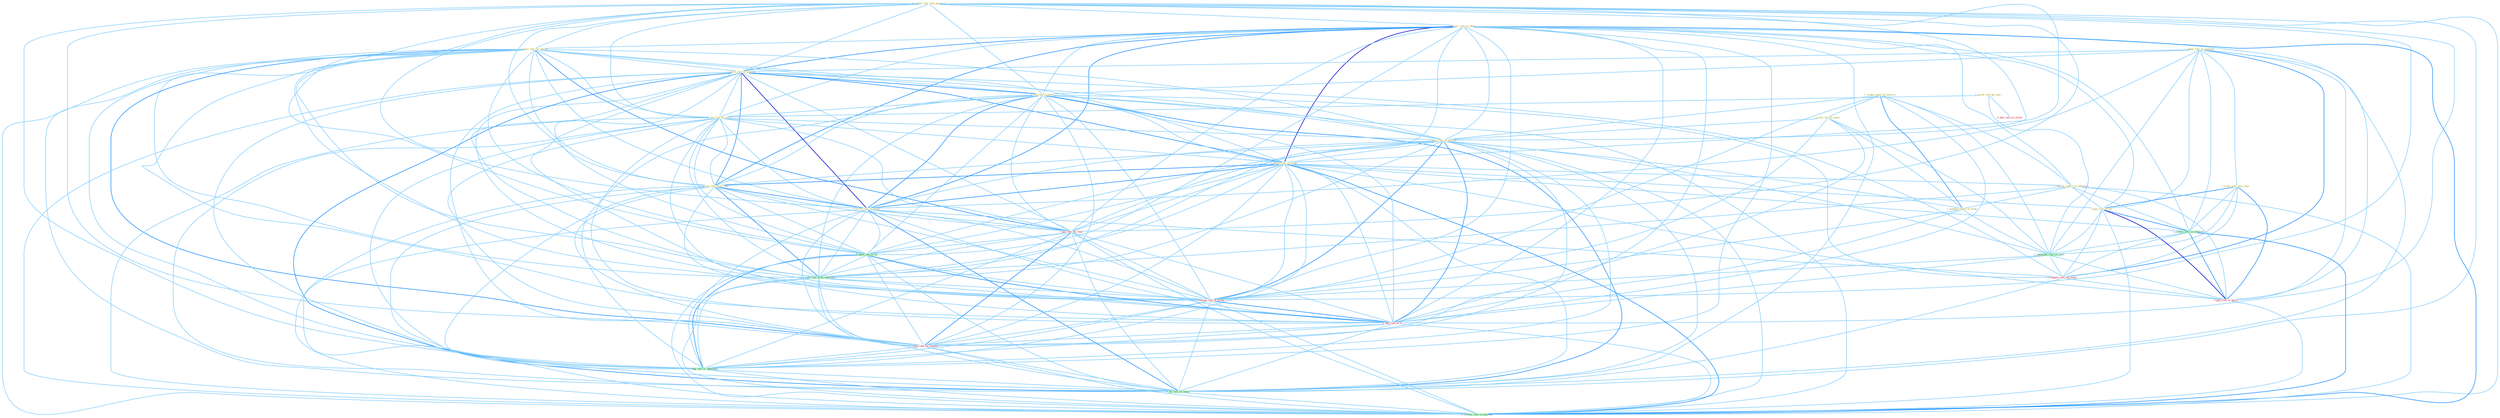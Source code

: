 Graph G{ 
    node
    [shape=polygon,style=filled,width=.5,height=.06,color="#BDFCC9",fixedsize=true,fontsize=4,
    fontcolor="#2f4f4f"];
    {node
    [color="#ffffe0", fontcolor="#8b7d6b"] "0_confus_rate_with_payment " "0_lower_rate_in_effort " "1_credit_report_of_genocid " "1_taken_role_on_strategi " "0_plai_role_over_year " "0_earn_rate_for_period " "1_lower_rate_on_million " "1_await_rule_by_court " "1_avoid_risk_of_reject " "0_cut_rate_on_them " "0_rais_rate_by_point " "1_alter_rate_of_increas " "0_lower_rate_in_come " "1_confirm_report_in_entitynam " "1_plai_role_in_fall " "0_lower_rate_from_hold " "1_lower_rate_on_stock " "1_mandat_report_of_trade "}
{node [color="#fff0f5", fontcolor="#b22222"] "1_pai_rate_for_fund " "1_compar_rate_of_group " "0_support_role_on_condit " "1_had_rate_of_% " "0_hail_rule_as_victori " "1_reduc_rate_for_deposit " "0_plai_role_in_decis "}
edge [color="#B0E2FF"];

	"0_confus_rate_with_payment " -- "0_lower_rate_in_effort " [w="1", color="#87cefa" ];
	"0_confus_rate_with_payment " -- "0_earn_rate_for_period " [w="1", color="#87cefa" ];
	"0_confus_rate_with_payment " -- "1_lower_rate_on_million " [w="1", color="#87cefa" ];
	"0_confus_rate_with_payment " -- "0_cut_rate_on_them " [w="1", color="#87cefa" ];
	"0_confus_rate_with_payment " -- "0_rais_rate_by_point " [w="1", color="#87cefa" ];
	"0_confus_rate_with_payment " -- "1_alter_rate_of_increas " [w="1", color="#87cefa" ];
	"0_confus_rate_with_payment " -- "0_lower_rate_in_come " [w="1", color="#87cefa" ];
	"0_confus_rate_with_payment " -- "0_lower_rate_from_hold " [w="1", color="#87cefa" ];
	"0_confus_rate_with_payment " -- "1_lower_rate_on_stock " [w="1", color="#87cefa" ];
	"0_confus_rate_with_payment " -- "1_pai_rate_for_fund " [w="1", color="#87cefa" ];
	"0_confus_rate_with_payment " -- "0_push_rate_to_% " [w="1", color="#87cefa" ];
	"0_confus_rate_with_payment " -- "0_receiv_rate_from_entitynam " [w="1", color="#87cefa" ];
	"0_confus_rate_with_payment " -- "1_compar_rate_of_group " [w="1", color="#87cefa" ];
	"0_confus_rate_with_payment " -- "1_had_rate_of_% " [w="1", color="#87cefa" ];
	"0_confus_rate_with_payment " -- "1_reduc_rate_for_deposit " [w="1", color="#87cefa" ];
	"0_confus_rate_with_payment " -- "0_nudg_rate_to_othernum " [w="1", color="#87cefa" ];
	"0_confus_rate_with_payment " -- "0_ha_rate_on_morn " [w="1", color="#87cefa" ];
	"0_confus_rate_with_payment " -- "0_increas_rate_in_yearnum " [w="1", color="#87cefa" ];
	"0_lower_rate_in_effort " -- "0_earn_rate_for_period " [w="1", color="#87cefa" ];
	"0_lower_rate_in_effort " -- "1_lower_rate_on_million " [w="2", color="#1e90ff" , len=0.8];
	"0_lower_rate_in_effort " -- "0_cut_rate_on_them " [w="1", color="#87cefa" ];
	"0_lower_rate_in_effort " -- "0_rais_rate_by_point " [w="1", color="#87cefa" ];
	"0_lower_rate_in_effort " -- "1_alter_rate_of_increas " [w="1", color="#87cefa" ];
	"0_lower_rate_in_effort " -- "0_lower_rate_in_come " [w="3", color="#0000cd" , len=0.6];
	"0_lower_rate_in_effort " -- "1_confirm_report_in_entitynam " [w="1", color="#87cefa" ];
	"0_lower_rate_in_effort " -- "1_plai_role_in_fall " [w="1", color="#87cefa" ];
	"0_lower_rate_in_effort " -- "0_lower_rate_from_hold " [w="2", color="#1e90ff" , len=0.8];
	"0_lower_rate_in_effort " -- "1_lower_rate_on_stock " [w="2", color="#1e90ff" , len=0.8];
	"0_lower_rate_in_effort " -- "1_portrai_role_in_yearnum " [w="1", color="#87cefa" ];
	"0_lower_rate_in_effort " -- "1_pai_rate_for_fund " [w="1", color="#87cefa" ];
	"0_lower_rate_in_effort " -- "0_push_rate_to_% " [w="1", color="#87cefa" ];
	"0_lower_rate_in_effort " -- "0_receiv_rate_from_entitynam " [w="1", color="#87cefa" ];
	"0_lower_rate_in_effort " -- "1_compar_rate_of_group " [w="1", color="#87cefa" ];
	"0_lower_rate_in_effort " -- "1_had_rate_of_% " [w="1", color="#87cefa" ];
	"0_lower_rate_in_effort " -- "1_reduc_rate_for_deposit " [w="1", color="#87cefa" ];
	"0_lower_rate_in_effort " -- "0_nudg_rate_to_othernum " [w="1", color="#87cefa" ];
	"0_lower_rate_in_effort " -- "0_plai_role_in_decis " [w="1", color="#87cefa" ];
	"0_lower_rate_in_effort " -- "0_ha_rate_on_morn " [w="1", color="#87cefa" ];
	"0_lower_rate_in_effort " -- "0_increas_rate_in_yearnum " [w="2", color="#1e90ff" , len=0.8];
	"1_credit_report_of_genocid " -- "1_avoid_risk_of_reject " [w="1", color="#87cefa" ];
	"1_credit_report_of_genocid " -- "1_alter_rate_of_increas " [w="1", color="#87cefa" ];
	"1_credit_report_of_genocid " -- "1_confirm_report_in_entitynam " [w="1", color="#87cefa" ];
	"1_credit_report_of_genocid " -- "1_mandat_report_of_trade " [w="2", color="#1e90ff" , len=0.8];
	"1_credit_report_of_genocid " -- "1_entitynam_role_of_court " [w="1", color="#87cefa" ];
	"1_credit_report_of_genocid " -- "1_compar_rate_of_group " [w="1", color="#87cefa" ];
	"1_credit_report_of_genocid " -- "1_had_rate_of_% " [w="1", color="#87cefa" ];
	"1_taken_role_on_strategi " -- "0_plai_role_over_year " [w="1", color="#87cefa" ];
	"1_taken_role_on_strategi " -- "1_lower_rate_on_million " [w="1", color="#87cefa" ];
	"1_taken_role_on_strategi " -- "0_cut_rate_on_them " [w="1", color="#87cefa" ];
	"1_taken_role_on_strategi " -- "1_plai_role_in_fall " [w="1", color="#87cefa" ];
	"1_taken_role_on_strategi " -- "1_lower_rate_on_stock " [w="1", color="#87cefa" ];
	"1_taken_role_on_strategi " -- "1_portrai_role_in_yearnum " [w="1", color="#87cefa" ];
	"1_taken_role_on_strategi " -- "1_entitynam_role_of_court " [w="1", color="#87cefa" ];
	"1_taken_role_on_strategi " -- "0_support_role_on_condit " [w="2", color="#1e90ff" , len=0.8];
	"1_taken_role_on_strategi " -- "0_plai_role_in_decis " [w="1", color="#87cefa" ];
	"1_taken_role_on_strategi " -- "0_ha_rate_on_morn " [w="1", color="#87cefa" ];
	"0_plai_role_over_year " -- "1_plai_role_in_fall " [w="2", color="#1e90ff" , len=0.8];
	"0_plai_role_over_year " -- "1_portrai_role_in_yearnum " [w="1", color="#87cefa" ];
	"0_plai_role_over_year " -- "1_entitynam_role_of_court " [w="1", color="#87cefa" ];
	"0_plai_role_over_year " -- "0_support_role_on_condit " [w="1", color="#87cefa" ];
	"0_plai_role_over_year " -- "0_plai_role_in_decis " [w="2", color="#1e90ff" , len=0.8];
	"0_earn_rate_for_period " -- "1_lower_rate_on_million " [w="1", color="#87cefa" ];
	"0_earn_rate_for_period " -- "0_cut_rate_on_them " [w="1", color="#87cefa" ];
	"0_earn_rate_for_period " -- "0_rais_rate_by_point " [w="1", color="#87cefa" ];
	"0_earn_rate_for_period " -- "1_alter_rate_of_increas " [w="1", color="#87cefa" ];
	"0_earn_rate_for_period " -- "0_lower_rate_in_come " [w="1", color="#87cefa" ];
	"0_earn_rate_for_period " -- "0_lower_rate_from_hold " [w="1", color="#87cefa" ];
	"0_earn_rate_for_period " -- "1_lower_rate_on_stock " [w="1", color="#87cefa" ];
	"0_earn_rate_for_period " -- "1_pai_rate_for_fund " [w="2", color="#1e90ff" , len=0.8];
	"0_earn_rate_for_period " -- "0_push_rate_to_% " [w="1", color="#87cefa" ];
	"0_earn_rate_for_period " -- "0_receiv_rate_from_entitynam " [w="1", color="#87cefa" ];
	"0_earn_rate_for_period " -- "1_compar_rate_of_group " [w="1", color="#87cefa" ];
	"0_earn_rate_for_period " -- "1_had_rate_of_% " [w="1", color="#87cefa" ];
	"0_earn_rate_for_period " -- "1_reduc_rate_for_deposit " [w="2", color="#1e90ff" , len=0.8];
	"0_earn_rate_for_period " -- "0_nudg_rate_to_othernum " [w="1", color="#87cefa" ];
	"0_earn_rate_for_period " -- "0_ha_rate_on_morn " [w="1", color="#87cefa" ];
	"0_earn_rate_for_period " -- "0_increas_rate_in_yearnum " [w="1", color="#87cefa" ];
	"1_lower_rate_on_million " -- "0_cut_rate_on_them " [w="2", color="#1e90ff" , len=0.8];
	"1_lower_rate_on_million " -- "0_rais_rate_by_point " [w="1", color="#87cefa" ];
	"1_lower_rate_on_million " -- "1_alter_rate_of_increas " [w="1", color="#87cefa" ];
	"1_lower_rate_on_million " -- "0_lower_rate_in_come " [w="2", color="#1e90ff" , len=0.8];
	"1_lower_rate_on_million " -- "0_lower_rate_from_hold " [w="2", color="#1e90ff" , len=0.8];
	"1_lower_rate_on_million " -- "1_lower_rate_on_stock " [w="3", color="#0000cd" , len=0.6];
	"1_lower_rate_on_million " -- "1_pai_rate_for_fund " [w="1", color="#87cefa" ];
	"1_lower_rate_on_million " -- "0_push_rate_to_% " [w="1", color="#87cefa" ];
	"1_lower_rate_on_million " -- "0_receiv_rate_from_entitynam " [w="1", color="#87cefa" ];
	"1_lower_rate_on_million " -- "1_compar_rate_of_group " [w="1", color="#87cefa" ];
	"1_lower_rate_on_million " -- "0_support_role_on_condit " [w="1", color="#87cefa" ];
	"1_lower_rate_on_million " -- "1_had_rate_of_% " [w="1", color="#87cefa" ];
	"1_lower_rate_on_million " -- "1_reduc_rate_for_deposit " [w="1", color="#87cefa" ];
	"1_lower_rate_on_million " -- "0_nudg_rate_to_othernum " [w="1", color="#87cefa" ];
	"1_lower_rate_on_million " -- "0_ha_rate_on_morn " [w="2", color="#1e90ff" , len=0.8];
	"1_lower_rate_on_million " -- "0_increas_rate_in_yearnum " [w="1", color="#87cefa" ];
	"1_await_rule_by_court " -- "0_rais_rate_by_point " [w="1", color="#87cefa" ];
	"1_await_rule_by_court " -- "1_entitynam_role_of_court " [w="1", color="#87cefa" ];
	"1_await_rule_by_court " -- "0_hail_rule_as_victori " [w="1", color="#87cefa" ];
	"1_avoid_risk_of_reject " -- "1_alter_rate_of_increas " [w="1", color="#87cefa" ];
	"1_avoid_risk_of_reject " -- "1_mandat_report_of_trade " [w="1", color="#87cefa" ];
	"1_avoid_risk_of_reject " -- "1_entitynam_role_of_court " [w="1", color="#87cefa" ];
	"1_avoid_risk_of_reject " -- "1_compar_rate_of_group " [w="1", color="#87cefa" ];
	"1_avoid_risk_of_reject " -- "1_had_rate_of_% " [w="1", color="#87cefa" ];
	"0_cut_rate_on_them " -- "0_rais_rate_by_point " [w="1", color="#87cefa" ];
	"0_cut_rate_on_them " -- "1_alter_rate_of_increas " [w="1", color="#87cefa" ];
	"0_cut_rate_on_them " -- "0_lower_rate_in_come " [w="1", color="#87cefa" ];
	"0_cut_rate_on_them " -- "0_lower_rate_from_hold " [w="1", color="#87cefa" ];
	"0_cut_rate_on_them " -- "1_lower_rate_on_stock " [w="2", color="#1e90ff" , len=0.8];
	"0_cut_rate_on_them " -- "1_pai_rate_for_fund " [w="1", color="#87cefa" ];
	"0_cut_rate_on_them " -- "0_push_rate_to_% " [w="1", color="#87cefa" ];
	"0_cut_rate_on_them " -- "0_receiv_rate_from_entitynam " [w="1", color="#87cefa" ];
	"0_cut_rate_on_them " -- "1_compar_rate_of_group " [w="1", color="#87cefa" ];
	"0_cut_rate_on_them " -- "0_support_role_on_condit " [w="1", color="#87cefa" ];
	"0_cut_rate_on_them " -- "1_had_rate_of_% " [w="1", color="#87cefa" ];
	"0_cut_rate_on_them " -- "1_reduc_rate_for_deposit " [w="1", color="#87cefa" ];
	"0_cut_rate_on_them " -- "0_nudg_rate_to_othernum " [w="1", color="#87cefa" ];
	"0_cut_rate_on_them " -- "0_ha_rate_on_morn " [w="2", color="#1e90ff" , len=0.8];
	"0_cut_rate_on_them " -- "0_increas_rate_in_yearnum " [w="1", color="#87cefa" ];
	"0_rais_rate_by_point " -- "1_alter_rate_of_increas " [w="1", color="#87cefa" ];
	"0_rais_rate_by_point " -- "0_lower_rate_in_come " [w="1", color="#87cefa" ];
	"0_rais_rate_by_point " -- "0_lower_rate_from_hold " [w="1", color="#87cefa" ];
	"0_rais_rate_by_point " -- "1_lower_rate_on_stock " [w="1", color="#87cefa" ];
	"0_rais_rate_by_point " -- "1_pai_rate_for_fund " [w="1", color="#87cefa" ];
	"0_rais_rate_by_point " -- "0_push_rate_to_% " [w="1", color="#87cefa" ];
	"0_rais_rate_by_point " -- "0_receiv_rate_from_entitynam " [w="1", color="#87cefa" ];
	"0_rais_rate_by_point " -- "1_compar_rate_of_group " [w="1", color="#87cefa" ];
	"0_rais_rate_by_point " -- "1_had_rate_of_% " [w="1", color="#87cefa" ];
	"0_rais_rate_by_point " -- "1_reduc_rate_for_deposit " [w="1", color="#87cefa" ];
	"0_rais_rate_by_point " -- "0_nudg_rate_to_othernum " [w="1", color="#87cefa" ];
	"0_rais_rate_by_point " -- "0_ha_rate_on_morn " [w="1", color="#87cefa" ];
	"0_rais_rate_by_point " -- "0_increas_rate_in_yearnum " [w="1", color="#87cefa" ];
	"1_alter_rate_of_increas " -- "0_lower_rate_in_come " [w="1", color="#87cefa" ];
	"1_alter_rate_of_increas " -- "0_lower_rate_from_hold " [w="1", color="#87cefa" ];
	"1_alter_rate_of_increas " -- "1_lower_rate_on_stock " [w="1", color="#87cefa" ];
	"1_alter_rate_of_increas " -- "1_mandat_report_of_trade " [w="1", color="#87cefa" ];
	"1_alter_rate_of_increas " -- "1_pai_rate_for_fund " [w="1", color="#87cefa" ];
	"1_alter_rate_of_increas " -- "0_push_rate_to_% " [w="1", color="#87cefa" ];
	"1_alter_rate_of_increas " -- "1_entitynam_role_of_court " [w="1", color="#87cefa" ];
	"1_alter_rate_of_increas " -- "0_receiv_rate_from_entitynam " [w="1", color="#87cefa" ];
	"1_alter_rate_of_increas " -- "1_compar_rate_of_group " [w="2", color="#1e90ff" , len=0.8];
	"1_alter_rate_of_increas " -- "1_had_rate_of_% " [w="2", color="#1e90ff" , len=0.8];
	"1_alter_rate_of_increas " -- "1_reduc_rate_for_deposit " [w="1", color="#87cefa" ];
	"1_alter_rate_of_increas " -- "0_nudg_rate_to_othernum " [w="1", color="#87cefa" ];
	"1_alter_rate_of_increas " -- "0_ha_rate_on_morn " [w="1", color="#87cefa" ];
	"1_alter_rate_of_increas " -- "0_increas_rate_in_yearnum " [w="1", color="#87cefa" ];
	"0_lower_rate_in_come " -- "1_confirm_report_in_entitynam " [w="1", color="#87cefa" ];
	"0_lower_rate_in_come " -- "1_plai_role_in_fall " [w="1", color="#87cefa" ];
	"0_lower_rate_in_come " -- "0_lower_rate_from_hold " [w="2", color="#1e90ff" , len=0.8];
	"0_lower_rate_in_come " -- "1_lower_rate_on_stock " [w="2", color="#1e90ff" , len=0.8];
	"0_lower_rate_in_come " -- "1_portrai_role_in_yearnum " [w="1", color="#87cefa" ];
	"0_lower_rate_in_come " -- "1_pai_rate_for_fund " [w="1", color="#87cefa" ];
	"0_lower_rate_in_come " -- "0_push_rate_to_% " [w="1", color="#87cefa" ];
	"0_lower_rate_in_come " -- "0_receiv_rate_from_entitynam " [w="1", color="#87cefa" ];
	"0_lower_rate_in_come " -- "1_compar_rate_of_group " [w="1", color="#87cefa" ];
	"0_lower_rate_in_come " -- "1_had_rate_of_% " [w="1", color="#87cefa" ];
	"0_lower_rate_in_come " -- "1_reduc_rate_for_deposit " [w="1", color="#87cefa" ];
	"0_lower_rate_in_come " -- "0_nudg_rate_to_othernum " [w="1", color="#87cefa" ];
	"0_lower_rate_in_come " -- "0_plai_role_in_decis " [w="1", color="#87cefa" ];
	"0_lower_rate_in_come " -- "0_ha_rate_on_morn " [w="1", color="#87cefa" ];
	"0_lower_rate_in_come " -- "0_increas_rate_in_yearnum " [w="2", color="#1e90ff" , len=0.8];
	"1_confirm_report_in_entitynam " -- "1_plai_role_in_fall " [w="1", color="#87cefa" ];
	"1_confirm_report_in_entitynam " -- "1_mandat_report_of_trade " [w="1", color="#87cefa" ];
	"1_confirm_report_in_entitynam " -- "1_portrai_role_in_yearnum " [w="1", color="#87cefa" ];
	"1_confirm_report_in_entitynam " -- "0_receiv_rate_from_entitynam " [w="1", color="#87cefa" ];
	"1_confirm_report_in_entitynam " -- "0_plai_role_in_decis " [w="1", color="#87cefa" ];
	"1_confirm_report_in_entitynam " -- "0_increas_rate_in_yearnum " [w="1", color="#87cefa" ];
	"1_plai_role_in_fall " -- "1_portrai_role_in_yearnum " [w="2", color="#1e90ff" , len=0.8];
	"1_plai_role_in_fall " -- "1_entitynam_role_of_court " [w="1", color="#87cefa" ];
	"1_plai_role_in_fall " -- "0_support_role_on_condit " [w="1", color="#87cefa" ];
	"1_plai_role_in_fall " -- "0_plai_role_in_decis " [w="3", color="#0000cd" , len=0.6];
	"1_plai_role_in_fall " -- "0_increas_rate_in_yearnum " [w="1", color="#87cefa" ];
	"0_lower_rate_from_hold " -- "1_lower_rate_on_stock " [w="2", color="#1e90ff" , len=0.8];
	"0_lower_rate_from_hold " -- "1_pai_rate_for_fund " [w="1", color="#87cefa" ];
	"0_lower_rate_from_hold " -- "0_push_rate_to_% " [w="1", color="#87cefa" ];
	"0_lower_rate_from_hold " -- "0_receiv_rate_from_entitynam " [w="2", color="#1e90ff" , len=0.8];
	"0_lower_rate_from_hold " -- "1_compar_rate_of_group " [w="1", color="#87cefa" ];
	"0_lower_rate_from_hold " -- "1_had_rate_of_% " [w="1", color="#87cefa" ];
	"0_lower_rate_from_hold " -- "1_reduc_rate_for_deposit " [w="1", color="#87cefa" ];
	"0_lower_rate_from_hold " -- "0_nudg_rate_to_othernum " [w="1", color="#87cefa" ];
	"0_lower_rate_from_hold " -- "0_ha_rate_on_morn " [w="1", color="#87cefa" ];
	"0_lower_rate_from_hold " -- "0_increas_rate_in_yearnum " [w="1", color="#87cefa" ];
	"1_lower_rate_on_stock " -- "1_pai_rate_for_fund " [w="1", color="#87cefa" ];
	"1_lower_rate_on_stock " -- "0_push_rate_to_% " [w="1", color="#87cefa" ];
	"1_lower_rate_on_stock " -- "0_receiv_rate_from_entitynam " [w="1", color="#87cefa" ];
	"1_lower_rate_on_stock " -- "1_compar_rate_of_group " [w="1", color="#87cefa" ];
	"1_lower_rate_on_stock " -- "0_support_role_on_condit " [w="1", color="#87cefa" ];
	"1_lower_rate_on_stock " -- "1_had_rate_of_% " [w="1", color="#87cefa" ];
	"1_lower_rate_on_stock " -- "1_reduc_rate_for_deposit " [w="1", color="#87cefa" ];
	"1_lower_rate_on_stock " -- "0_nudg_rate_to_othernum " [w="1", color="#87cefa" ];
	"1_lower_rate_on_stock " -- "0_ha_rate_on_morn " [w="2", color="#1e90ff" , len=0.8];
	"1_lower_rate_on_stock " -- "0_increas_rate_in_yearnum " [w="1", color="#87cefa" ];
	"1_mandat_report_of_trade " -- "1_entitynam_role_of_court " [w="1", color="#87cefa" ];
	"1_mandat_report_of_trade " -- "1_compar_rate_of_group " [w="1", color="#87cefa" ];
	"1_mandat_report_of_trade " -- "1_had_rate_of_% " [w="1", color="#87cefa" ];
	"1_portrai_role_in_yearnum " -- "1_entitynam_role_of_court " [w="1", color="#87cefa" ];
	"1_portrai_role_in_yearnum " -- "0_support_role_on_condit " [w="1", color="#87cefa" ];
	"1_portrai_role_in_yearnum " -- "0_plai_role_in_decis " [w="2", color="#1e90ff" , len=0.8];
	"1_portrai_role_in_yearnum " -- "0_increas_rate_in_yearnum " [w="2", color="#1e90ff" , len=0.8];
	"1_pai_rate_for_fund " -- "0_push_rate_to_% " [w="1", color="#87cefa" ];
	"1_pai_rate_for_fund " -- "0_receiv_rate_from_entitynam " [w="1", color="#87cefa" ];
	"1_pai_rate_for_fund " -- "1_compar_rate_of_group " [w="1", color="#87cefa" ];
	"1_pai_rate_for_fund " -- "1_had_rate_of_% " [w="1", color="#87cefa" ];
	"1_pai_rate_for_fund " -- "1_reduc_rate_for_deposit " [w="2", color="#1e90ff" , len=0.8];
	"1_pai_rate_for_fund " -- "0_nudg_rate_to_othernum " [w="1", color="#87cefa" ];
	"1_pai_rate_for_fund " -- "0_ha_rate_on_morn " [w="1", color="#87cefa" ];
	"1_pai_rate_for_fund " -- "0_increas_rate_in_yearnum " [w="1", color="#87cefa" ];
	"0_push_rate_to_% " -- "0_receiv_rate_from_entitynam " [w="1", color="#87cefa" ];
	"0_push_rate_to_% " -- "1_compar_rate_of_group " [w="1", color="#87cefa" ];
	"0_push_rate_to_% " -- "1_had_rate_of_% " [w="2", color="#1e90ff" , len=0.8];
	"0_push_rate_to_% " -- "1_reduc_rate_for_deposit " [w="1", color="#87cefa" ];
	"0_push_rate_to_% " -- "0_nudg_rate_to_othernum " [w="2", color="#1e90ff" , len=0.8];
	"0_push_rate_to_% " -- "0_ha_rate_on_morn " [w="1", color="#87cefa" ];
	"0_push_rate_to_% " -- "0_increas_rate_in_yearnum " [w="1", color="#87cefa" ];
	"1_entitynam_role_of_court " -- "1_compar_rate_of_group " [w="1", color="#87cefa" ];
	"1_entitynam_role_of_court " -- "0_support_role_on_condit " [w="1", color="#87cefa" ];
	"1_entitynam_role_of_court " -- "1_had_rate_of_% " [w="1", color="#87cefa" ];
	"1_entitynam_role_of_court " -- "0_plai_role_in_decis " [w="1", color="#87cefa" ];
	"0_receiv_rate_from_entitynam " -- "1_compar_rate_of_group " [w="1", color="#87cefa" ];
	"0_receiv_rate_from_entitynam " -- "1_had_rate_of_% " [w="1", color="#87cefa" ];
	"0_receiv_rate_from_entitynam " -- "1_reduc_rate_for_deposit " [w="1", color="#87cefa" ];
	"0_receiv_rate_from_entitynam " -- "0_nudg_rate_to_othernum " [w="1", color="#87cefa" ];
	"0_receiv_rate_from_entitynam " -- "0_ha_rate_on_morn " [w="1", color="#87cefa" ];
	"0_receiv_rate_from_entitynam " -- "0_increas_rate_in_yearnum " [w="1", color="#87cefa" ];
	"1_compar_rate_of_group " -- "1_had_rate_of_% " [w="2", color="#1e90ff" , len=0.8];
	"1_compar_rate_of_group " -- "1_reduc_rate_for_deposit " [w="1", color="#87cefa" ];
	"1_compar_rate_of_group " -- "0_nudg_rate_to_othernum " [w="1", color="#87cefa" ];
	"1_compar_rate_of_group " -- "0_ha_rate_on_morn " [w="1", color="#87cefa" ];
	"1_compar_rate_of_group " -- "0_increas_rate_in_yearnum " [w="1", color="#87cefa" ];
	"0_support_role_on_condit " -- "0_plai_role_in_decis " [w="1", color="#87cefa" ];
	"0_support_role_on_condit " -- "0_ha_rate_on_morn " [w="1", color="#87cefa" ];
	"1_had_rate_of_% " -- "1_reduc_rate_for_deposit " [w="1", color="#87cefa" ];
	"1_had_rate_of_% " -- "0_nudg_rate_to_othernum " [w="1", color="#87cefa" ];
	"1_had_rate_of_% " -- "0_ha_rate_on_morn " [w="1", color="#87cefa" ];
	"1_had_rate_of_% " -- "0_increas_rate_in_yearnum " [w="1", color="#87cefa" ];
	"1_reduc_rate_for_deposit " -- "0_nudg_rate_to_othernum " [w="1", color="#87cefa" ];
	"1_reduc_rate_for_deposit " -- "0_ha_rate_on_morn " [w="1", color="#87cefa" ];
	"1_reduc_rate_for_deposit " -- "0_increas_rate_in_yearnum " [w="1", color="#87cefa" ];
	"0_nudg_rate_to_othernum " -- "0_ha_rate_on_morn " [w="1", color="#87cefa" ];
	"0_nudg_rate_to_othernum " -- "0_increas_rate_in_yearnum " [w="1", color="#87cefa" ];
	"0_plai_role_in_decis " -- "0_increas_rate_in_yearnum " [w="1", color="#87cefa" ];
	"0_ha_rate_on_morn " -- "0_increas_rate_in_yearnum " [w="1", color="#87cefa" ];
}